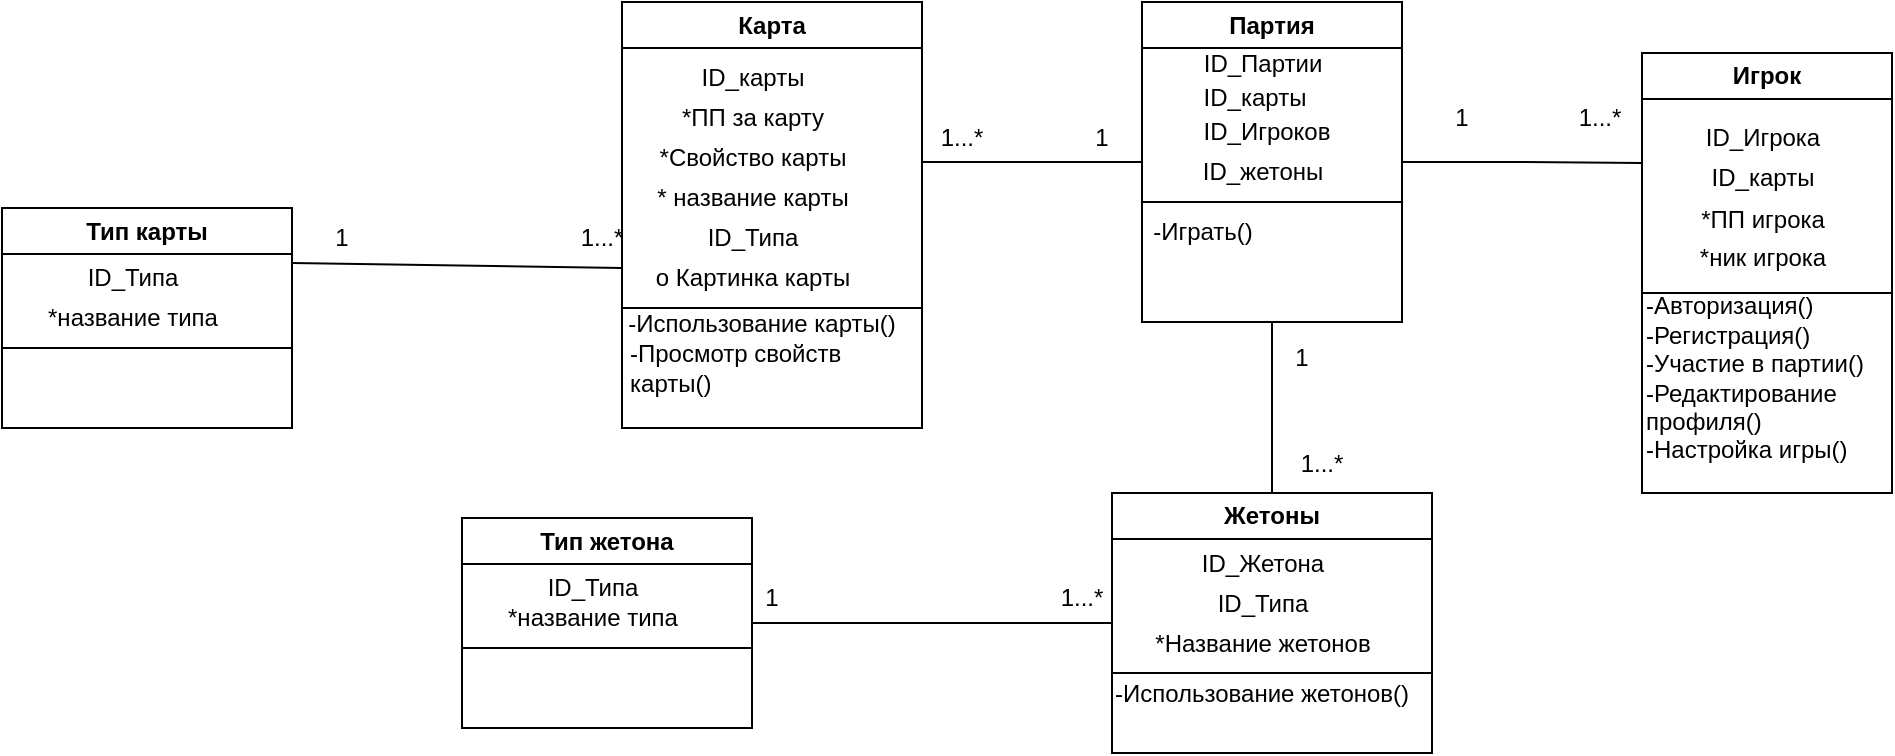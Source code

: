 <mxfile version="21.5.2" type="device">
  <diagram name="Страница 1" id="QZlu0YWr4F-fFjVyZ6sb">
    <mxGraphModel dx="1970" dy="612" grid="1" gridSize="10" guides="1" tooltips="1" connect="1" arrows="1" fold="1" page="1" pageScale="1" pageWidth="827" pageHeight="1169" math="0" shadow="0">
      <root>
        <mxCell id="0" />
        <mxCell id="1" parent="0" />
        <mxCell id="YiXywBWrjNP2boizeY7X-9" value="Карта" style="swimlane;whiteSpace=wrap;html=1;" parent="1" vertex="1">
          <mxGeometry x="230" y="147" width="150" height="213" as="geometry" />
        </mxCell>
        <mxCell id="YiXywBWrjNP2boizeY7X-11" value="*ПП за карту" style="text;html=1;align=center;verticalAlign=middle;resizable=0;points=[];autosize=1;strokeColor=none;fillColor=none;" parent="YiXywBWrjNP2boizeY7X-9" vertex="1">
          <mxGeometry x="20" y="43" width="90" height="30" as="geometry" />
        </mxCell>
        <mxCell id="YiXywBWrjNP2boizeY7X-14" value="*Свойство карты" style="text;html=1;align=center;verticalAlign=middle;resizable=0;points=[];autosize=1;strokeColor=none;fillColor=none;" parent="YiXywBWrjNP2boizeY7X-9" vertex="1">
          <mxGeometry x="5" y="63" width="120" height="30" as="geometry" />
        </mxCell>
        <mxCell id="YiXywBWrjNP2boizeY7X-15" value="* название карты" style="text;html=1;align=center;verticalAlign=middle;resizable=0;points=[];autosize=1;strokeColor=none;fillColor=none;" parent="YiXywBWrjNP2boizeY7X-9" vertex="1">
          <mxGeometry x="5" y="83" width="120" height="30" as="geometry" />
        </mxCell>
        <mxCell id="YiXywBWrjNP2boizeY7X-32" value="о Картинка карты" style="text;html=1;align=center;verticalAlign=middle;resizable=0;points=[];autosize=1;strokeColor=none;fillColor=none;" parent="YiXywBWrjNP2boizeY7X-9" vertex="1">
          <mxGeometry x="5" y="123" width="120" height="30" as="geometry" />
        </mxCell>
        <mxCell id="YiXywBWrjNP2boizeY7X-60" value="ID_Типа" style="text;html=1;align=center;verticalAlign=middle;resizable=0;points=[];autosize=1;strokeColor=none;fillColor=none;" parent="YiXywBWrjNP2boizeY7X-9" vertex="1">
          <mxGeometry x="30" y="103" width="70" height="30" as="geometry" />
        </mxCell>
        <mxCell id="YiXywBWrjNP2boizeY7X-65" value="ID_карты" style="text;html=1;align=center;verticalAlign=middle;resizable=0;points=[];autosize=1;strokeColor=none;fillColor=none;" parent="YiXywBWrjNP2boizeY7X-9" vertex="1">
          <mxGeometry x="30" y="23" width="70" height="30" as="geometry" />
        </mxCell>
        <mxCell id="4wUArGgQNH9RsOG9-d7T-1" value="" style="rounded=0;whiteSpace=wrap;html=1;" vertex="1" parent="YiXywBWrjNP2boizeY7X-9">
          <mxGeometry y="153" width="150" height="60" as="geometry" />
        </mxCell>
        <mxCell id="4wUArGgQNH9RsOG9-d7T-8" value="-Использование карты()" style="text;html=1;strokeColor=none;fillColor=none;align=center;verticalAlign=middle;whiteSpace=wrap;rounded=0;" vertex="1" parent="YiXywBWrjNP2boizeY7X-9">
          <mxGeometry x="-10" y="146" width="160" height="30" as="geometry" />
        </mxCell>
        <mxCell id="4wUArGgQNH9RsOG9-d7T-11" value="-Просмотр свойств карты()" style="text;html=1;strokeColor=none;fillColor=none;align=left;verticalAlign=middle;whiteSpace=wrap;rounded=0;" vertex="1" parent="YiXywBWrjNP2boizeY7X-9">
          <mxGeometry x="2" y="168" width="146" height="30" as="geometry" />
        </mxCell>
        <mxCell id="YiXywBWrjNP2boizeY7X-16" value="Игрок" style="swimlane;whiteSpace=wrap;html=1;" parent="1" vertex="1">
          <mxGeometry x="740" y="172.5" width="125" height="220" as="geometry" />
        </mxCell>
        <mxCell id="YiXywBWrjNP2boizeY7X-18" value="ID_карты" style="text;html=1;align=center;verticalAlign=middle;resizable=0;points=[];autosize=1;strokeColor=none;fillColor=none;" parent="YiXywBWrjNP2boizeY7X-16" vertex="1">
          <mxGeometry x="25" y="47" width="70" height="30" as="geometry" />
        </mxCell>
        <mxCell id="YiXywBWrjNP2boizeY7X-29" value="*ПП игрока" style="text;html=1;align=center;verticalAlign=middle;resizable=0;points=[];autosize=1;strokeColor=none;fillColor=none;" parent="YiXywBWrjNP2boizeY7X-16" vertex="1">
          <mxGeometry x="15" y="68.5" width="90" height="30" as="geometry" />
        </mxCell>
        <mxCell id="YiXywBWrjNP2boizeY7X-35" value="*ник игрока" style="text;html=1;align=center;verticalAlign=middle;resizable=0;points=[];autosize=1;strokeColor=none;fillColor=none;" parent="YiXywBWrjNP2boizeY7X-16" vertex="1">
          <mxGeometry x="15" y="87" width="90" height="30" as="geometry" />
        </mxCell>
        <mxCell id="YiXywBWrjNP2boizeY7X-62" value="ID_Игрока" style="text;html=1;align=center;verticalAlign=middle;resizable=0;points=[];autosize=1;strokeColor=none;fillColor=none;" parent="YiXywBWrjNP2boizeY7X-16" vertex="1">
          <mxGeometry x="20" y="27" width="80" height="30" as="geometry" />
        </mxCell>
        <mxCell id="4wUArGgQNH9RsOG9-d7T-4" value="" style="rounded=0;whiteSpace=wrap;html=1;" vertex="1" parent="YiXywBWrjNP2boizeY7X-16">
          <mxGeometry y="120" width="125" height="100" as="geometry" />
        </mxCell>
        <mxCell id="4wUArGgQNH9RsOG9-d7T-3" value="-Авторизация()&lt;br&gt;-Регистрация()&lt;br&gt;-Участие в партии()&lt;br&gt;-Редактирование профиля()&lt;br&gt;-Настройка игры()" style="text;html=1;strokeColor=none;fillColor=none;align=left;verticalAlign=middle;whiteSpace=wrap;rounded=0;" vertex="1" parent="YiXywBWrjNP2boizeY7X-16">
          <mxGeometry y="147" width="120" height="30" as="geometry" />
        </mxCell>
        <mxCell id="YiXywBWrjNP2boizeY7X-63" style="edgeStyle=orthogonalEdgeStyle;rounded=0;orthogonalLoop=1;jettySize=auto;html=1;entryX=0;entryY=0.25;entryDx=0;entryDy=0;endArrow=none;endFill=0;endSize=10;" parent="1" source="YiXywBWrjNP2boizeY7X-21" target="YiXywBWrjNP2boizeY7X-16" edge="1">
          <mxGeometry relative="1" as="geometry" />
        </mxCell>
        <mxCell id="4wUArGgQNH9RsOG9-d7T-15" style="edgeStyle=orthogonalEdgeStyle;rounded=0;orthogonalLoop=1;jettySize=auto;html=1;endArrow=none;endFill=0;" edge="1" parent="1" source="YiXywBWrjNP2boizeY7X-21">
          <mxGeometry relative="1" as="geometry">
            <mxPoint x="380" y="227" as="targetPoint" />
          </mxGeometry>
        </mxCell>
        <mxCell id="YiXywBWrjNP2boizeY7X-21" value="Партия" style="swimlane;whiteSpace=wrap;html=1;" parent="1" vertex="1">
          <mxGeometry x="490" y="147" width="130" height="160" as="geometry" />
        </mxCell>
        <mxCell id="YiXywBWrjNP2boizeY7X-23" value="ID_карты" style="text;html=1;align=center;verticalAlign=middle;resizable=0;points=[];autosize=1;strokeColor=none;fillColor=none;" parent="YiXywBWrjNP2boizeY7X-21" vertex="1">
          <mxGeometry x="21" y="33" width="70" height="30" as="geometry" />
        </mxCell>
        <mxCell id="YiXywBWrjNP2boizeY7X-33" value="ID_Игроков" style="text;html=1;align=center;verticalAlign=middle;resizable=0;points=[];autosize=1;strokeColor=none;fillColor=none;" parent="YiXywBWrjNP2boizeY7X-21" vertex="1">
          <mxGeometry x="17" y="50" width="90" height="30" as="geometry" />
        </mxCell>
        <mxCell id="YiXywBWrjNP2boizeY7X-46" value="ID_жетоны" style="text;html=1;align=center;verticalAlign=middle;resizable=0;points=[];autosize=1;strokeColor=none;fillColor=none;" parent="YiXywBWrjNP2boizeY7X-21" vertex="1">
          <mxGeometry x="20" y="70" width="80" height="30" as="geometry" />
        </mxCell>
        <mxCell id="YiXywBWrjNP2boizeY7X-66" value="ID_Партии" style="text;html=1;align=center;verticalAlign=middle;resizable=0;points=[];autosize=1;strokeColor=none;fillColor=none;" parent="YiXywBWrjNP2boizeY7X-21" vertex="1">
          <mxGeometry x="20" y="16" width="80" height="30" as="geometry" />
        </mxCell>
        <mxCell id="4wUArGgQNH9RsOG9-d7T-12" value="" style="rounded=0;whiteSpace=wrap;html=1;" vertex="1" parent="YiXywBWrjNP2boizeY7X-21">
          <mxGeometry y="100" width="130" height="60" as="geometry" />
        </mxCell>
        <mxCell id="4wUArGgQNH9RsOG9-d7T-13" value="-Играть()" style="text;html=1;align=center;verticalAlign=middle;resizable=0;points=[];autosize=1;strokeColor=none;fillColor=none;" vertex="1" parent="YiXywBWrjNP2boizeY7X-21">
          <mxGeometry x="-5" y="100" width="70" height="30" as="geometry" />
        </mxCell>
        <mxCell id="4wUArGgQNH9RsOG9-d7T-16" style="edgeStyle=orthogonalEdgeStyle;rounded=0;orthogonalLoop=1;jettySize=auto;html=1;entryX=0.5;entryY=1;entryDx=0;entryDy=0;endArrow=none;endFill=0;" edge="1" parent="1" source="YiXywBWrjNP2boizeY7X-38" target="YiXywBWrjNP2boizeY7X-21">
          <mxGeometry relative="1" as="geometry" />
        </mxCell>
        <mxCell id="4wUArGgQNH9RsOG9-d7T-18" style="edgeStyle=orthogonalEdgeStyle;rounded=0;orthogonalLoop=1;jettySize=auto;html=1;entryX=1;entryY=0.5;entryDx=0;entryDy=0;endArrow=none;endFill=0;" edge="1" parent="1" source="YiXywBWrjNP2boizeY7X-38" target="YiXywBWrjNP2boizeY7X-67">
          <mxGeometry relative="1" as="geometry" />
        </mxCell>
        <mxCell id="YiXywBWrjNP2boizeY7X-38" value="Жетоны" style="swimlane;whiteSpace=wrap;html=1;startSize=23;" parent="1" vertex="1">
          <mxGeometry x="475" y="392.5" width="160" height="130" as="geometry" />
        </mxCell>
        <mxCell id="YiXywBWrjNP2boizeY7X-72" value="ID_Типа" style="text;html=1;align=center;verticalAlign=middle;resizable=0;points=[];autosize=1;strokeColor=none;fillColor=none;" parent="YiXywBWrjNP2boizeY7X-38" vertex="1">
          <mxGeometry x="40" y="40" width="70" height="30" as="geometry" />
        </mxCell>
        <mxCell id="YiXywBWrjNP2boizeY7X-73" value="*Название жетонов&lt;br&gt;" style="text;html=1;align=center;verticalAlign=middle;resizable=0;points=[];autosize=1;strokeColor=none;fillColor=none;" parent="YiXywBWrjNP2boizeY7X-38" vertex="1">
          <mxGeometry x="10" y="60" width="130" height="30" as="geometry" />
        </mxCell>
        <mxCell id="YiXywBWrjNP2boizeY7X-71" value="ID_Жетона" style="text;html=1;align=center;verticalAlign=middle;resizable=0;points=[];autosize=1;strokeColor=none;fillColor=none;" parent="YiXywBWrjNP2boizeY7X-38" vertex="1">
          <mxGeometry x="35" y="20" width="80" height="30" as="geometry" />
        </mxCell>
        <mxCell id="4wUArGgQNH9RsOG9-d7T-5" value="" style="rounded=0;whiteSpace=wrap;html=1;" vertex="1" parent="YiXywBWrjNP2boizeY7X-38">
          <mxGeometry y="90" width="160" height="40" as="geometry" />
        </mxCell>
        <mxCell id="4wUArGgQNH9RsOG9-d7T-7" value="-Использование жетонов()" style="text;html=1;strokeColor=none;fillColor=none;align=center;verticalAlign=middle;whiteSpace=wrap;rounded=0;" vertex="1" parent="YiXywBWrjNP2boizeY7X-38">
          <mxGeometry x="-5" y="85" width="160" height="30" as="geometry" />
        </mxCell>
        <mxCell id="YiXywBWrjNP2boizeY7X-50" value="Тип карты" style="swimlane;whiteSpace=wrap;html=1;" parent="1" vertex="1">
          <mxGeometry x="-80" y="250" width="145" height="110" as="geometry" />
        </mxCell>
        <mxCell id="YiXywBWrjNP2boizeY7X-51" value="ID_Типа" style="text;html=1;align=center;verticalAlign=middle;resizable=0;points=[];autosize=1;strokeColor=none;fillColor=none;" parent="YiXywBWrjNP2boizeY7X-50" vertex="1">
          <mxGeometry x="30" y="20" width="70" height="30" as="geometry" />
        </mxCell>
        <mxCell id="YiXywBWrjNP2boizeY7X-58" value="*название типа" style="text;html=1;align=center;verticalAlign=middle;resizable=0;points=[];autosize=1;strokeColor=none;fillColor=none;" parent="YiXywBWrjNP2boizeY7X-50" vertex="1">
          <mxGeometry x="10" y="40" width="110" height="30" as="geometry" />
        </mxCell>
        <mxCell id="4wUArGgQNH9RsOG9-d7T-9" value="" style="rounded=0;whiteSpace=wrap;html=1;" vertex="1" parent="YiXywBWrjNP2boizeY7X-50">
          <mxGeometry y="70" width="145" height="40" as="geometry" />
        </mxCell>
        <mxCell id="YiXywBWrjNP2boizeY7X-59" value="" style="fontSize=12;html=1;endArrow=none;rounded=0;exitX=1;exitY=0.25;exitDx=0;exitDy=0;targetPerimeterSpacing=3;endSize=10;endFill=0;" parent="1" source="YiXywBWrjNP2boizeY7X-50" edge="1">
          <mxGeometry width="100" height="100" relative="1" as="geometry">
            <mxPoint x="480" y="-20" as="sourcePoint" />
            <mxPoint x="230" y="280" as="targetPoint" />
          </mxGeometry>
        </mxCell>
        <mxCell id="YiXywBWrjNP2boizeY7X-67" value="Тип жетона" style="swimlane;whiteSpace=wrap;html=1;" parent="1" vertex="1">
          <mxGeometry x="150" y="405" width="145" height="105" as="geometry" />
        </mxCell>
        <mxCell id="YiXywBWrjNP2boizeY7X-68" value="ID_Типа" style="text;html=1;align=center;verticalAlign=middle;resizable=0;points=[];autosize=1;strokeColor=none;fillColor=none;" parent="YiXywBWrjNP2boizeY7X-67" vertex="1">
          <mxGeometry x="30" y="20" width="70" height="30" as="geometry" />
        </mxCell>
        <mxCell id="YiXywBWrjNP2boizeY7X-69" value="*название типа" style="text;html=1;align=center;verticalAlign=middle;resizable=0;points=[];autosize=1;strokeColor=none;fillColor=none;" parent="YiXywBWrjNP2boizeY7X-67" vertex="1">
          <mxGeometry x="10" y="35" width="110" height="30" as="geometry" />
        </mxCell>
        <mxCell id="4wUArGgQNH9RsOG9-d7T-10" value="" style="rounded=0;whiteSpace=wrap;html=1;" vertex="1" parent="YiXywBWrjNP2boizeY7X-67">
          <mxGeometry y="65" width="145" height="40" as="geometry" />
        </mxCell>
        <mxCell id="4wUArGgQNH9RsOG9-d7T-19" value="1" style="text;html=1;strokeColor=none;fillColor=none;align=center;verticalAlign=middle;whiteSpace=wrap;rounded=0;" vertex="1" parent="1">
          <mxGeometry x="620" y="190" width="60" height="30" as="geometry" />
        </mxCell>
        <mxCell id="4wUArGgQNH9RsOG9-d7T-20" value="1...*" style="text;html=1;strokeColor=none;fillColor=none;align=center;verticalAlign=middle;whiteSpace=wrap;rounded=0;" vertex="1" parent="1">
          <mxGeometry x="689" y="190" width="60" height="30" as="geometry" />
        </mxCell>
        <mxCell id="4wUArGgQNH9RsOG9-d7T-21" value="1...*" style="text;html=1;strokeColor=none;fillColor=none;align=center;verticalAlign=middle;whiteSpace=wrap;rounded=0;" vertex="1" parent="1">
          <mxGeometry x="370" y="200" width="60" height="30" as="geometry" />
        </mxCell>
        <mxCell id="4wUArGgQNH9RsOG9-d7T-22" value="1...*" style="text;html=1;strokeColor=none;fillColor=none;align=center;verticalAlign=middle;whiteSpace=wrap;rounded=0;" vertex="1" parent="1">
          <mxGeometry x="190" y="250" width="60" height="30" as="geometry" />
        </mxCell>
        <mxCell id="4wUArGgQNH9RsOG9-d7T-23" value="1...*" style="text;html=1;strokeColor=none;fillColor=none;align=center;verticalAlign=middle;whiteSpace=wrap;rounded=0;" vertex="1" parent="1">
          <mxGeometry x="430" y="430" width="60" height="30" as="geometry" />
        </mxCell>
        <mxCell id="4wUArGgQNH9RsOG9-d7T-24" value="1...*" style="text;html=1;strokeColor=none;fillColor=none;align=center;verticalAlign=middle;whiteSpace=wrap;rounded=0;" vertex="1" parent="1">
          <mxGeometry x="550" y="362.5" width="60" height="30" as="geometry" />
        </mxCell>
        <mxCell id="4wUArGgQNH9RsOG9-d7T-25" value="1" style="text;html=1;strokeColor=none;fillColor=none;align=center;verticalAlign=middle;whiteSpace=wrap;rounded=0;" vertex="1" parent="1">
          <mxGeometry x="440" y="200" width="60" height="30" as="geometry" />
        </mxCell>
        <mxCell id="4wUArGgQNH9RsOG9-d7T-26" value="1" style="text;html=1;strokeColor=none;fillColor=none;align=center;verticalAlign=middle;whiteSpace=wrap;rounded=0;" vertex="1" parent="1">
          <mxGeometry x="60" y="250" width="60" height="30" as="geometry" />
        </mxCell>
        <mxCell id="4wUArGgQNH9RsOG9-d7T-27" value="1" style="text;html=1;strokeColor=none;fillColor=none;align=center;verticalAlign=middle;whiteSpace=wrap;rounded=0;" vertex="1" parent="1">
          <mxGeometry x="275" y="430" width="60" height="30" as="geometry" />
        </mxCell>
        <mxCell id="4wUArGgQNH9RsOG9-d7T-28" value="1" style="text;html=1;strokeColor=none;fillColor=none;align=center;verticalAlign=middle;whiteSpace=wrap;rounded=0;" vertex="1" parent="1">
          <mxGeometry x="540" y="310" width="60" height="30" as="geometry" />
        </mxCell>
      </root>
    </mxGraphModel>
  </diagram>
</mxfile>
